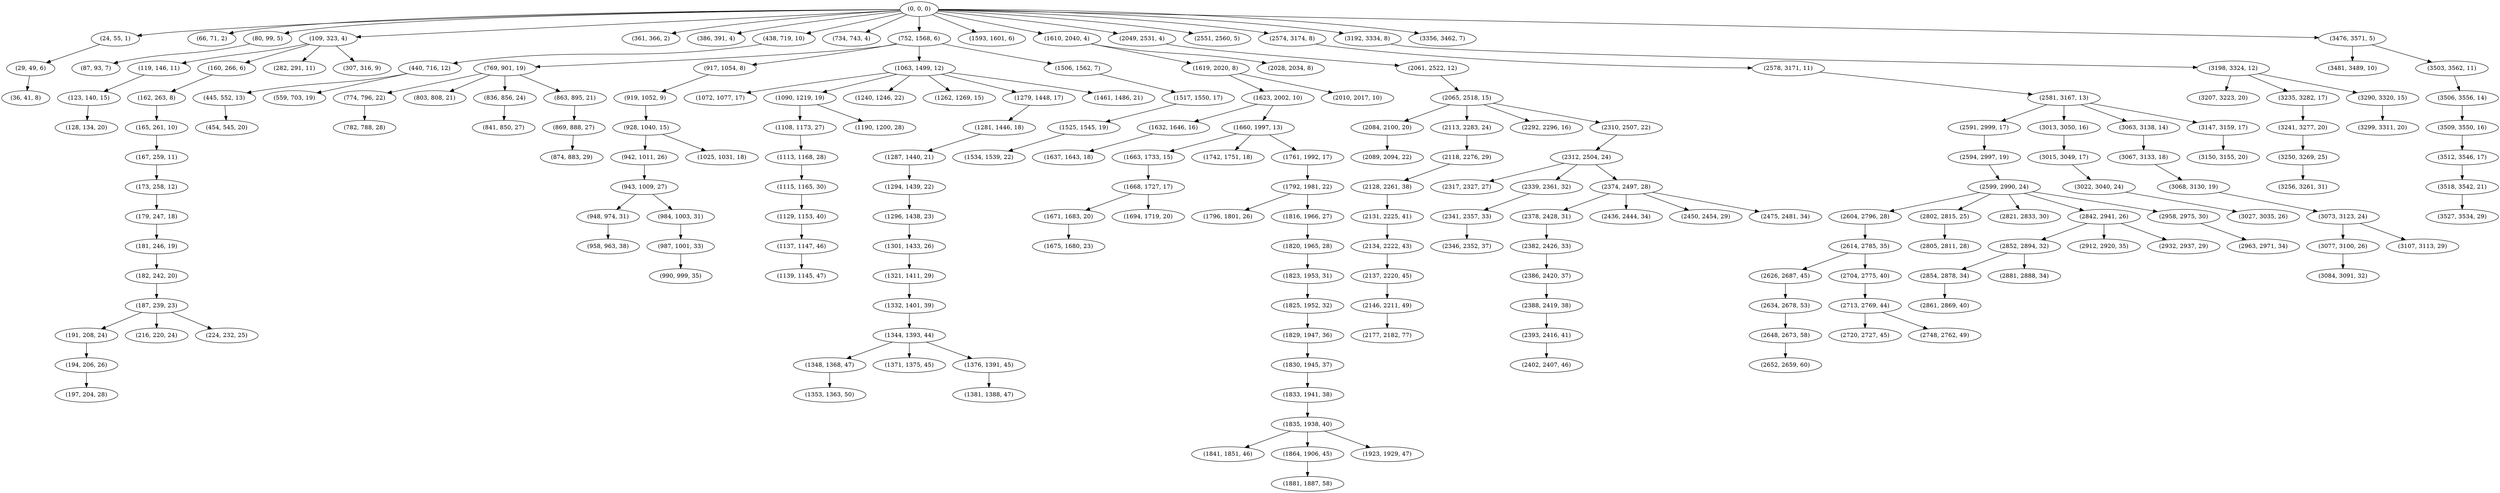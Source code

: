digraph tree {
    "(0, 0, 0)";
    "(24, 55, 1)";
    "(29, 49, 6)";
    "(36, 41, 8)";
    "(66, 71, 2)";
    "(80, 99, 5)";
    "(87, 93, 7)";
    "(109, 323, 4)";
    "(119, 146, 11)";
    "(123, 140, 15)";
    "(128, 134, 20)";
    "(160, 266, 6)";
    "(162, 263, 8)";
    "(165, 261, 10)";
    "(167, 259, 11)";
    "(173, 258, 12)";
    "(179, 247, 18)";
    "(181, 246, 19)";
    "(182, 242, 20)";
    "(187, 239, 23)";
    "(191, 208, 24)";
    "(194, 206, 26)";
    "(197, 204, 28)";
    "(216, 220, 24)";
    "(224, 232, 25)";
    "(282, 291, 11)";
    "(307, 316, 9)";
    "(361, 366, 2)";
    "(386, 391, 4)";
    "(438, 719, 10)";
    "(440, 716, 12)";
    "(445, 552, 13)";
    "(454, 545, 20)";
    "(559, 703, 19)";
    "(734, 743, 4)";
    "(752, 1568, 6)";
    "(769, 901, 19)";
    "(774, 796, 22)";
    "(782, 788, 28)";
    "(803, 808, 21)";
    "(836, 856, 24)";
    "(841, 850, 27)";
    "(863, 895, 21)";
    "(869, 888, 27)";
    "(874, 883, 29)";
    "(917, 1054, 8)";
    "(919, 1052, 9)";
    "(928, 1040, 15)";
    "(942, 1011, 26)";
    "(943, 1009, 27)";
    "(948, 974, 31)";
    "(958, 963, 38)";
    "(984, 1003, 31)";
    "(987, 1001, 33)";
    "(990, 999, 35)";
    "(1025, 1031, 18)";
    "(1063, 1499, 12)";
    "(1072, 1077, 17)";
    "(1090, 1219, 19)";
    "(1108, 1173, 27)";
    "(1113, 1168, 28)";
    "(1115, 1165, 30)";
    "(1129, 1153, 40)";
    "(1137, 1147, 46)";
    "(1139, 1145, 47)";
    "(1190, 1200, 28)";
    "(1240, 1246, 22)";
    "(1262, 1269, 15)";
    "(1279, 1448, 17)";
    "(1281, 1446, 18)";
    "(1287, 1440, 21)";
    "(1294, 1439, 22)";
    "(1296, 1438, 23)";
    "(1301, 1433, 26)";
    "(1321, 1411, 29)";
    "(1332, 1401, 39)";
    "(1344, 1393, 44)";
    "(1348, 1368, 47)";
    "(1353, 1363, 50)";
    "(1371, 1375, 45)";
    "(1376, 1391, 45)";
    "(1381, 1388, 47)";
    "(1461, 1486, 21)";
    "(1506, 1562, 7)";
    "(1517, 1550, 17)";
    "(1525, 1545, 19)";
    "(1534, 1539, 22)";
    "(1593, 1601, 6)";
    "(1610, 2040, 4)";
    "(1619, 2020, 8)";
    "(1623, 2002, 10)";
    "(1632, 1646, 16)";
    "(1637, 1643, 18)";
    "(1660, 1997, 13)";
    "(1663, 1733, 15)";
    "(1668, 1727, 17)";
    "(1671, 1683, 20)";
    "(1675, 1680, 23)";
    "(1694, 1719, 20)";
    "(1742, 1751, 18)";
    "(1761, 1992, 17)";
    "(1792, 1981, 22)";
    "(1796, 1801, 26)";
    "(1816, 1966, 27)";
    "(1820, 1965, 28)";
    "(1823, 1953, 31)";
    "(1825, 1952, 32)";
    "(1829, 1947, 36)";
    "(1830, 1945, 37)";
    "(1833, 1941, 38)";
    "(1835, 1938, 40)";
    "(1841, 1851, 46)";
    "(1864, 1906, 45)";
    "(1881, 1887, 58)";
    "(1923, 1929, 47)";
    "(2010, 2017, 10)";
    "(2028, 2034, 8)";
    "(2049, 2531, 4)";
    "(2061, 2522, 12)";
    "(2065, 2518, 15)";
    "(2084, 2100, 20)";
    "(2089, 2094, 22)";
    "(2113, 2283, 24)";
    "(2118, 2276, 29)";
    "(2128, 2261, 38)";
    "(2131, 2225, 41)";
    "(2134, 2222, 43)";
    "(2137, 2220, 45)";
    "(2146, 2211, 49)";
    "(2177, 2182, 77)";
    "(2292, 2296, 16)";
    "(2310, 2507, 22)";
    "(2312, 2504, 24)";
    "(2317, 2327, 27)";
    "(2339, 2361, 32)";
    "(2341, 2357, 33)";
    "(2346, 2352, 37)";
    "(2374, 2497, 28)";
    "(2378, 2428, 31)";
    "(2382, 2426, 33)";
    "(2386, 2420, 37)";
    "(2388, 2419, 38)";
    "(2393, 2416, 41)";
    "(2402, 2407, 46)";
    "(2436, 2444, 34)";
    "(2450, 2454, 29)";
    "(2475, 2481, 34)";
    "(2551, 2560, 5)";
    "(2574, 3174, 8)";
    "(2578, 3171, 11)";
    "(2581, 3167, 13)";
    "(2591, 2999, 17)";
    "(2594, 2997, 19)";
    "(2599, 2990, 24)";
    "(2604, 2796, 28)";
    "(2614, 2785, 35)";
    "(2626, 2687, 45)";
    "(2634, 2678, 53)";
    "(2648, 2673, 58)";
    "(2652, 2659, 60)";
    "(2704, 2775, 40)";
    "(2713, 2769, 44)";
    "(2720, 2727, 45)";
    "(2748, 2762, 49)";
    "(2802, 2815, 25)";
    "(2805, 2811, 28)";
    "(2821, 2833, 30)";
    "(2842, 2941, 26)";
    "(2852, 2894, 32)";
    "(2854, 2878, 34)";
    "(2861, 2869, 40)";
    "(2881, 2888, 34)";
    "(2912, 2920, 35)";
    "(2932, 2937, 29)";
    "(2958, 2975, 30)";
    "(2963, 2971, 34)";
    "(3013, 3050, 16)";
    "(3015, 3049, 17)";
    "(3022, 3040, 24)";
    "(3027, 3035, 26)";
    "(3063, 3138, 14)";
    "(3067, 3133, 18)";
    "(3068, 3130, 19)";
    "(3073, 3123, 24)";
    "(3077, 3100, 26)";
    "(3084, 3091, 32)";
    "(3107, 3113, 29)";
    "(3147, 3159, 17)";
    "(3150, 3155, 20)";
    "(3192, 3334, 8)";
    "(3198, 3324, 12)";
    "(3207, 3223, 20)";
    "(3235, 3282, 17)";
    "(3241, 3277, 20)";
    "(3250, 3269, 25)";
    "(3256, 3261, 31)";
    "(3290, 3320, 15)";
    "(3299, 3311, 20)";
    "(3356, 3462, 7)";
    "(3476, 3571, 5)";
    "(3481, 3489, 10)";
    "(3503, 3562, 11)";
    "(3506, 3556, 14)";
    "(3509, 3550, 16)";
    "(3512, 3546, 17)";
    "(3518, 3542, 21)";
    "(3527, 3534, 29)";
    "(0, 0, 0)" -> "(24, 55, 1)";
    "(0, 0, 0)" -> "(66, 71, 2)";
    "(0, 0, 0)" -> "(80, 99, 5)";
    "(0, 0, 0)" -> "(109, 323, 4)";
    "(0, 0, 0)" -> "(361, 366, 2)";
    "(0, 0, 0)" -> "(386, 391, 4)";
    "(0, 0, 0)" -> "(438, 719, 10)";
    "(0, 0, 0)" -> "(734, 743, 4)";
    "(0, 0, 0)" -> "(752, 1568, 6)";
    "(0, 0, 0)" -> "(1593, 1601, 6)";
    "(0, 0, 0)" -> "(1610, 2040, 4)";
    "(0, 0, 0)" -> "(2049, 2531, 4)";
    "(0, 0, 0)" -> "(2551, 2560, 5)";
    "(0, 0, 0)" -> "(2574, 3174, 8)";
    "(0, 0, 0)" -> "(3192, 3334, 8)";
    "(0, 0, 0)" -> "(3356, 3462, 7)";
    "(0, 0, 0)" -> "(3476, 3571, 5)";
    "(24, 55, 1)" -> "(29, 49, 6)";
    "(29, 49, 6)" -> "(36, 41, 8)";
    "(80, 99, 5)" -> "(87, 93, 7)";
    "(109, 323, 4)" -> "(119, 146, 11)";
    "(109, 323, 4)" -> "(160, 266, 6)";
    "(109, 323, 4)" -> "(282, 291, 11)";
    "(109, 323, 4)" -> "(307, 316, 9)";
    "(119, 146, 11)" -> "(123, 140, 15)";
    "(123, 140, 15)" -> "(128, 134, 20)";
    "(160, 266, 6)" -> "(162, 263, 8)";
    "(162, 263, 8)" -> "(165, 261, 10)";
    "(165, 261, 10)" -> "(167, 259, 11)";
    "(167, 259, 11)" -> "(173, 258, 12)";
    "(173, 258, 12)" -> "(179, 247, 18)";
    "(179, 247, 18)" -> "(181, 246, 19)";
    "(181, 246, 19)" -> "(182, 242, 20)";
    "(182, 242, 20)" -> "(187, 239, 23)";
    "(187, 239, 23)" -> "(191, 208, 24)";
    "(187, 239, 23)" -> "(216, 220, 24)";
    "(187, 239, 23)" -> "(224, 232, 25)";
    "(191, 208, 24)" -> "(194, 206, 26)";
    "(194, 206, 26)" -> "(197, 204, 28)";
    "(438, 719, 10)" -> "(440, 716, 12)";
    "(440, 716, 12)" -> "(445, 552, 13)";
    "(440, 716, 12)" -> "(559, 703, 19)";
    "(445, 552, 13)" -> "(454, 545, 20)";
    "(752, 1568, 6)" -> "(769, 901, 19)";
    "(752, 1568, 6)" -> "(917, 1054, 8)";
    "(752, 1568, 6)" -> "(1063, 1499, 12)";
    "(752, 1568, 6)" -> "(1506, 1562, 7)";
    "(769, 901, 19)" -> "(774, 796, 22)";
    "(769, 901, 19)" -> "(803, 808, 21)";
    "(769, 901, 19)" -> "(836, 856, 24)";
    "(769, 901, 19)" -> "(863, 895, 21)";
    "(774, 796, 22)" -> "(782, 788, 28)";
    "(836, 856, 24)" -> "(841, 850, 27)";
    "(863, 895, 21)" -> "(869, 888, 27)";
    "(869, 888, 27)" -> "(874, 883, 29)";
    "(917, 1054, 8)" -> "(919, 1052, 9)";
    "(919, 1052, 9)" -> "(928, 1040, 15)";
    "(928, 1040, 15)" -> "(942, 1011, 26)";
    "(928, 1040, 15)" -> "(1025, 1031, 18)";
    "(942, 1011, 26)" -> "(943, 1009, 27)";
    "(943, 1009, 27)" -> "(948, 974, 31)";
    "(943, 1009, 27)" -> "(984, 1003, 31)";
    "(948, 974, 31)" -> "(958, 963, 38)";
    "(984, 1003, 31)" -> "(987, 1001, 33)";
    "(987, 1001, 33)" -> "(990, 999, 35)";
    "(1063, 1499, 12)" -> "(1072, 1077, 17)";
    "(1063, 1499, 12)" -> "(1090, 1219, 19)";
    "(1063, 1499, 12)" -> "(1240, 1246, 22)";
    "(1063, 1499, 12)" -> "(1262, 1269, 15)";
    "(1063, 1499, 12)" -> "(1279, 1448, 17)";
    "(1063, 1499, 12)" -> "(1461, 1486, 21)";
    "(1090, 1219, 19)" -> "(1108, 1173, 27)";
    "(1090, 1219, 19)" -> "(1190, 1200, 28)";
    "(1108, 1173, 27)" -> "(1113, 1168, 28)";
    "(1113, 1168, 28)" -> "(1115, 1165, 30)";
    "(1115, 1165, 30)" -> "(1129, 1153, 40)";
    "(1129, 1153, 40)" -> "(1137, 1147, 46)";
    "(1137, 1147, 46)" -> "(1139, 1145, 47)";
    "(1279, 1448, 17)" -> "(1281, 1446, 18)";
    "(1281, 1446, 18)" -> "(1287, 1440, 21)";
    "(1287, 1440, 21)" -> "(1294, 1439, 22)";
    "(1294, 1439, 22)" -> "(1296, 1438, 23)";
    "(1296, 1438, 23)" -> "(1301, 1433, 26)";
    "(1301, 1433, 26)" -> "(1321, 1411, 29)";
    "(1321, 1411, 29)" -> "(1332, 1401, 39)";
    "(1332, 1401, 39)" -> "(1344, 1393, 44)";
    "(1344, 1393, 44)" -> "(1348, 1368, 47)";
    "(1344, 1393, 44)" -> "(1371, 1375, 45)";
    "(1344, 1393, 44)" -> "(1376, 1391, 45)";
    "(1348, 1368, 47)" -> "(1353, 1363, 50)";
    "(1376, 1391, 45)" -> "(1381, 1388, 47)";
    "(1506, 1562, 7)" -> "(1517, 1550, 17)";
    "(1517, 1550, 17)" -> "(1525, 1545, 19)";
    "(1525, 1545, 19)" -> "(1534, 1539, 22)";
    "(1610, 2040, 4)" -> "(1619, 2020, 8)";
    "(1610, 2040, 4)" -> "(2028, 2034, 8)";
    "(1619, 2020, 8)" -> "(1623, 2002, 10)";
    "(1619, 2020, 8)" -> "(2010, 2017, 10)";
    "(1623, 2002, 10)" -> "(1632, 1646, 16)";
    "(1623, 2002, 10)" -> "(1660, 1997, 13)";
    "(1632, 1646, 16)" -> "(1637, 1643, 18)";
    "(1660, 1997, 13)" -> "(1663, 1733, 15)";
    "(1660, 1997, 13)" -> "(1742, 1751, 18)";
    "(1660, 1997, 13)" -> "(1761, 1992, 17)";
    "(1663, 1733, 15)" -> "(1668, 1727, 17)";
    "(1668, 1727, 17)" -> "(1671, 1683, 20)";
    "(1668, 1727, 17)" -> "(1694, 1719, 20)";
    "(1671, 1683, 20)" -> "(1675, 1680, 23)";
    "(1761, 1992, 17)" -> "(1792, 1981, 22)";
    "(1792, 1981, 22)" -> "(1796, 1801, 26)";
    "(1792, 1981, 22)" -> "(1816, 1966, 27)";
    "(1816, 1966, 27)" -> "(1820, 1965, 28)";
    "(1820, 1965, 28)" -> "(1823, 1953, 31)";
    "(1823, 1953, 31)" -> "(1825, 1952, 32)";
    "(1825, 1952, 32)" -> "(1829, 1947, 36)";
    "(1829, 1947, 36)" -> "(1830, 1945, 37)";
    "(1830, 1945, 37)" -> "(1833, 1941, 38)";
    "(1833, 1941, 38)" -> "(1835, 1938, 40)";
    "(1835, 1938, 40)" -> "(1841, 1851, 46)";
    "(1835, 1938, 40)" -> "(1864, 1906, 45)";
    "(1835, 1938, 40)" -> "(1923, 1929, 47)";
    "(1864, 1906, 45)" -> "(1881, 1887, 58)";
    "(2049, 2531, 4)" -> "(2061, 2522, 12)";
    "(2061, 2522, 12)" -> "(2065, 2518, 15)";
    "(2065, 2518, 15)" -> "(2084, 2100, 20)";
    "(2065, 2518, 15)" -> "(2113, 2283, 24)";
    "(2065, 2518, 15)" -> "(2292, 2296, 16)";
    "(2065, 2518, 15)" -> "(2310, 2507, 22)";
    "(2084, 2100, 20)" -> "(2089, 2094, 22)";
    "(2113, 2283, 24)" -> "(2118, 2276, 29)";
    "(2118, 2276, 29)" -> "(2128, 2261, 38)";
    "(2128, 2261, 38)" -> "(2131, 2225, 41)";
    "(2131, 2225, 41)" -> "(2134, 2222, 43)";
    "(2134, 2222, 43)" -> "(2137, 2220, 45)";
    "(2137, 2220, 45)" -> "(2146, 2211, 49)";
    "(2146, 2211, 49)" -> "(2177, 2182, 77)";
    "(2310, 2507, 22)" -> "(2312, 2504, 24)";
    "(2312, 2504, 24)" -> "(2317, 2327, 27)";
    "(2312, 2504, 24)" -> "(2339, 2361, 32)";
    "(2312, 2504, 24)" -> "(2374, 2497, 28)";
    "(2339, 2361, 32)" -> "(2341, 2357, 33)";
    "(2341, 2357, 33)" -> "(2346, 2352, 37)";
    "(2374, 2497, 28)" -> "(2378, 2428, 31)";
    "(2374, 2497, 28)" -> "(2436, 2444, 34)";
    "(2374, 2497, 28)" -> "(2450, 2454, 29)";
    "(2374, 2497, 28)" -> "(2475, 2481, 34)";
    "(2378, 2428, 31)" -> "(2382, 2426, 33)";
    "(2382, 2426, 33)" -> "(2386, 2420, 37)";
    "(2386, 2420, 37)" -> "(2388, 2419, 38)";
    "(2388, 2419, 38)" -> "(2393, 2416, 41)";
    "(2393, 2416, 41)" -> "(2402, 2407, 46)";
    "(2574, 3174, 8)" -> "(2578, 3171, 11)";
    "(2578, 3171, 11)" -> "(2581, 3167, 13)";
    "(2581, 3167, 13)" -> "(2591, 2999, 17)";
    "(2581, 3167, 13)" -> "(3013, 3050, 16)";
    "(2581, 3167, 13)" -> "(3063, 3138, 14)";
    "(2581, 3167, 13)" -> "(3147, 3159, 17)";
    "(2591, 2999, 17)" -> "(2594, 2997, 19)";
    "(2594, 2997, 19)" -> "(2599, 2990, 24)";
    "(2599, 2990, 24)" -> "(2604, 2796, 28)";
    "(2599, 2990, 24)" -> "(2802, 2815, 25)";
    "(2599, 2990, 24)" -> "(2821, 2833, 30)";
    "(2599, 2990, 24)" -> "(2842, 2941, 26)";
    "(2599, 2990, 24)" -> "(2958, 2975, 30)";
    "(2604, 2796, 28)" -> "(2614, 2785, 35)";
    "(2614, 2785, 35)" -> "(2626, 2687, 45)";
    "(2614, 2785, 35)" -> "(2704, 2775, 40)";
    "(2626, 2687, 45)" -> "(2634, 2678, 53)";
    "(2634, 2678, 53)" -> "(2648, 2673, 58)";
    "(2648, 2673, 58)" -> "(2652, 2659, 60)";
    "(2704, 2775, 40)" -> "(2713, 2769, 44)";
    "(2713, 2769, 44)" -> "(2720, 2727, 45)";
    "(2713, 2769, 44)" -> "(2748, 2762, 49)";
    "(2802, 2815, 25)" -> "(2805, 2811, 28)";
    "(2842, 2941, 26)" -> "(2852, 2894, 32)";
    "(2842, 2941, 26)" -> "(2912, 2920, 35)";
    "(2842, 2941, 26)" -> "(2932, 2937, 29)";
    "(2852, 2894, 32)" -> "(2854, 2878, 34)";
    "(2852, 2894, 32)" -> "(2881, 2888, 34)";
    "(2854, 2878, 34)" -> "(2861, 2869, 40)";
    "(2958, 2975, 30)" -> "(2963, 2971, 34)";
    "(3013, 3050, 16)" -> "(3015, 3049, 17)";
    "(3015, 3049, 17)" -> "(3022, 3040, 24)";
    "(3022, 3040, 24)" -> "(3027, 3035, 26)";
    "(3063, 3138, 14)" -> "(3067, 3133, 18)";
    "(3067, 3133, 18)" -> "(3068, 3130, 19)";
    "(3068, 3130, 19)" -> "(3073, 3123, 24)";
    "(3073, 3123, 24)" -> "(3077, 3100, 26)";
    "(3073, 3123, 24)" -> "(3107, 3113, 29)";
    "(3077, 3100, 26)" -> "(3084, 3091, 32)";
    "(3147, 3159, 17)" -> "(3150, 3155, 20)";
    "(3192, 3334, 8)" -> "(3198, 3324, 12)";
    "(3198, 3324, 12)" -> "(3207, 3223, 20)";
    "(3198, 3324, 12)" -> "(3235, 3282, 17)";
    "(3198, 3324, 12)" -> "(3290, 3320, 15)";
    "(3235, 3282, 17)" -> "(3241, 3277, 20)";
    "(3241, 3277, 20)" -> "(3250, 3269, 25)";
    "(3250, 3269, 25)" -> "(3256, 3261, 31)";
    "(3290, 3320, 15)" -> "(3299, 3311, 20)";
    "(3476, 3571, 5)" -> "(3481, 3489, 10)";
    "(3476, 3571, 5)" -> "(3503, 3562, 11)";
    "(3503, 3562, 11)" -> "(3506, 3556, 14)";
    "(3506, 3556, 14)" -> "(3509, 3550, 16)";
    "(3509, 3550, 16)" -> "(3512, 3546, 17)";
    "(3512, 3546, 17)" -> "(3518, 3542, 21)";
    "(3518, 3542, 21)" -> "(3527, 3534, 29)";
}
